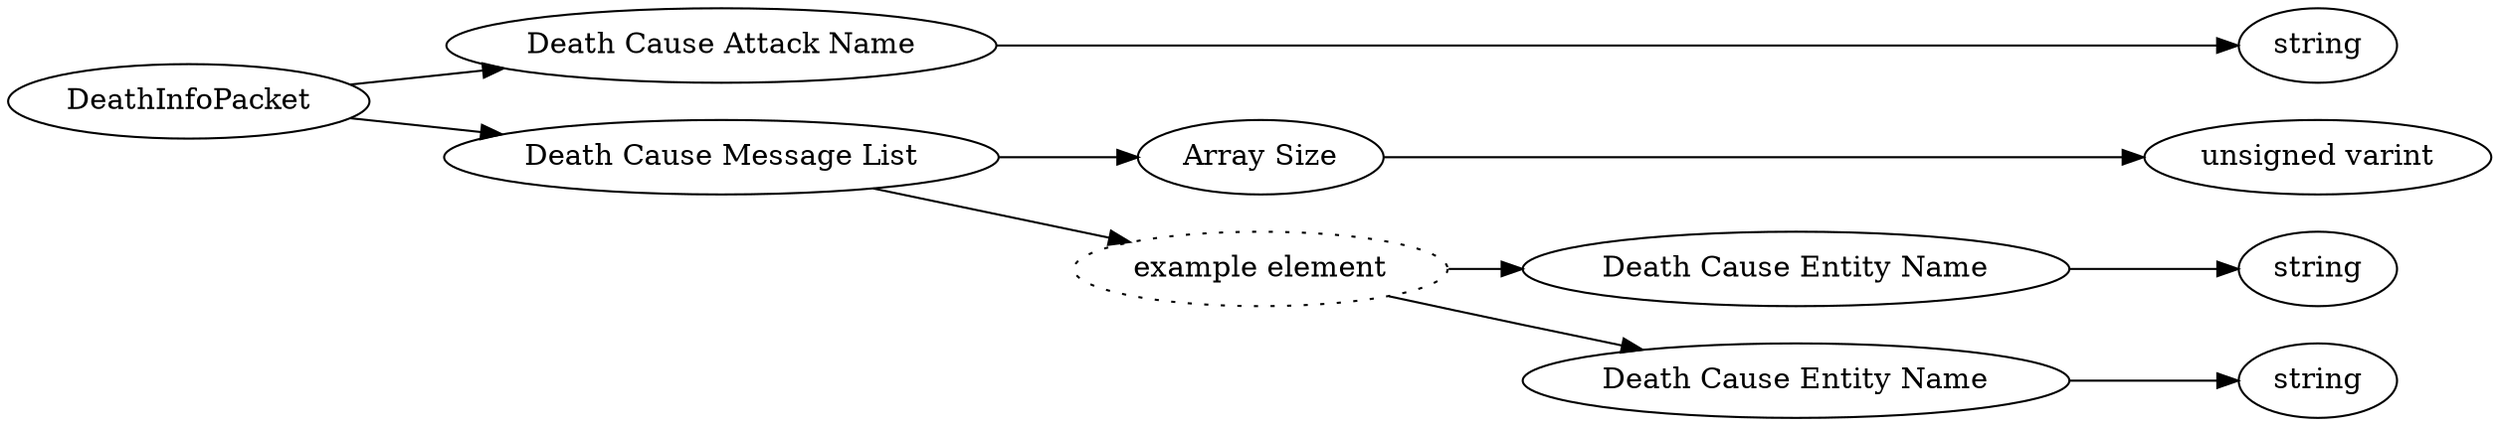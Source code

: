 digraph "DeathInfoPacket" {
rankdir = LR
0
0 -> 1
1 -> 2
0 -> 3
3 -> 4
4 -> 5
3 -> 6
6 -> 7
7 -> 8
6 -> 9
9 -> 10

0 [label="DeathInfoPacket",comment="name: \"DeathInfoPacket\", typeName: \"\", id: 0, branchId: 189, recurseId: -1, attributes: 0, notes: \"\""];
1 [label="Death Cause Attack Name",comment="name: \"Death Cause Attack Name\", typeName: \"\", id: 1, branchId: 0, recurseId: -1, attributes: 0, notes: \"\""];
2 [label="string",comment="name: \"string\", typeName: \"\", id: 2, branchId: 0, recurseId: -1, attributes: 512, notes: \"\""];
3 [label="Death Cause Message List",comment="name: \"Death Cause Message List\", typeName: \"\", id: 3, branchId: 0, recurseId: -1, attributes: 8, notes: \"\""];
4 [label="Array Size",comment="name: \"Array Size\", typeName: \"\", id: 4, branchId: 0, recurseId: -1, attributes: 0, notes: \"\""];
5 [label="unsigned varint",comment="name: \"unsigned varint\", typeName: \"\", id: 5, branchId: 0, recurseId: -1, attributes: 512, notes: \"\""];
6 [label="example element",style=dotted,comment="name: \"example element\", typeName: \"\", id: 6, branchId: 0, recurseId: -1, attributes: 16, notes: \"\""];
7 [label="Death Cause Entity Name",comment="name: \"Death Cause Entity Name\", typeName: \"\", id: 7, branchId: 0, recurseId: -1, attributes: 0, notes: \"\""];
8 [label="string",comment="name: \"string\", typeName: \"\", id: 8, branchId: 0, recurseId: -1, attributes: 512, notes: \"\""];
9 [label="Death Cause Entity Name",comment="name: \"Death Cause Entity Name\", typeName: \"\", id: 9, branchId: 0, recurseId: -1, attributes: 0, notes: \"\""];
10 [label="string",comment="name: \"string\", typeName: \"\", id: 10, branchId: 0, recurseId: -1, attributes: 512, notes: \"\""];
{ rank = max;2;5;8;10}

}
